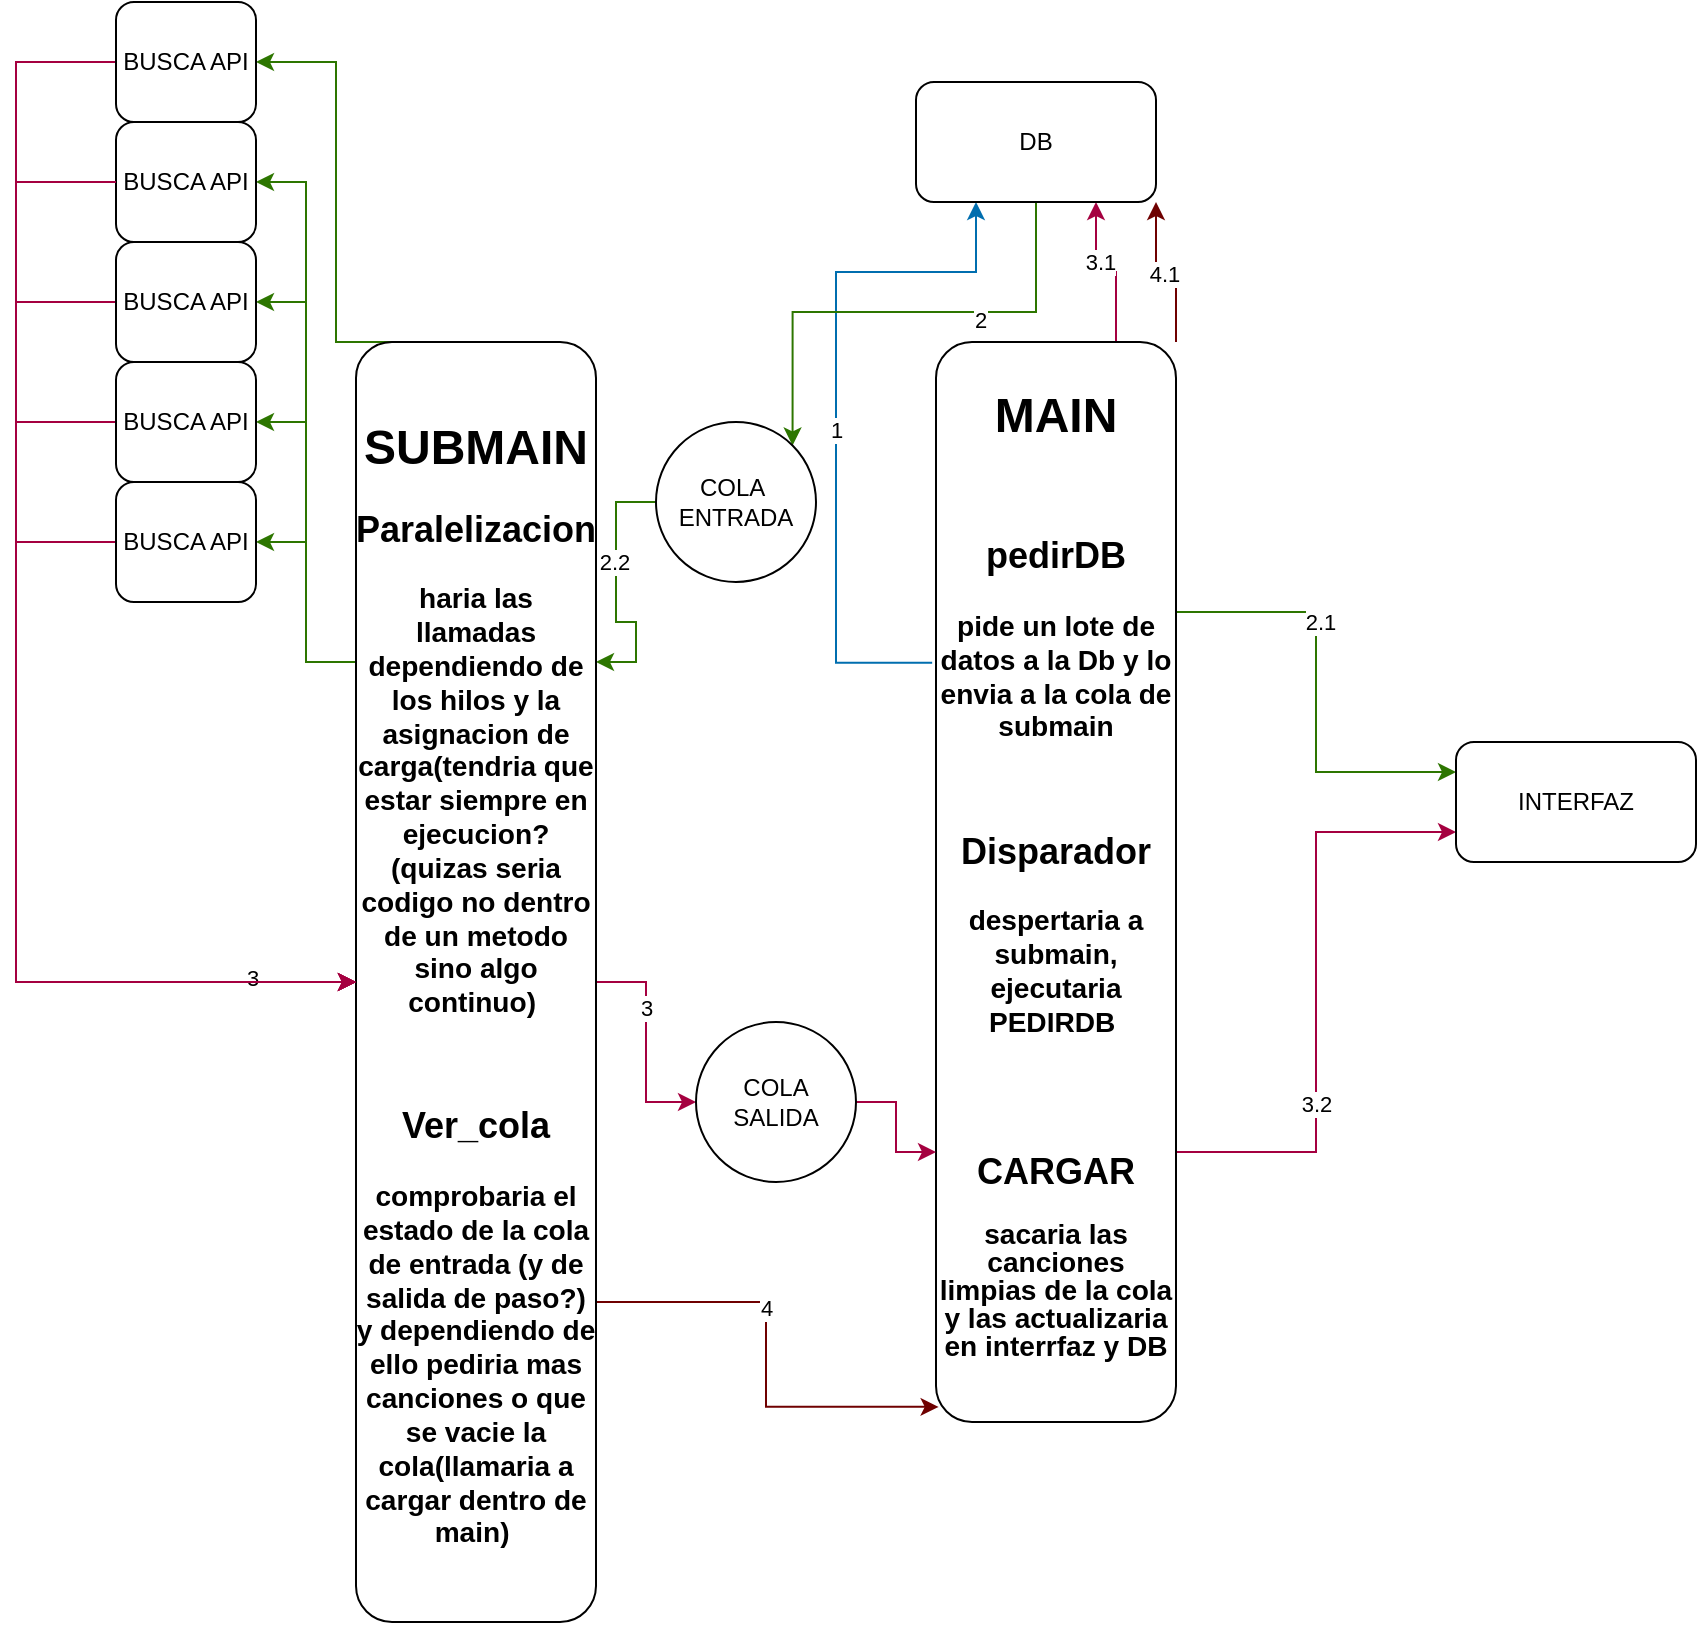 <mxfile version="21.7.5" type="device">
  <diagram name="Página-1" id="O3_Om-5JVYoKlNhVeVy2">
    <mxGraphModel dx="1690" dy="516" grid="1" gridSize="10" guides="1" tooltips="1" connect="1" arrows="1" fold="1" page="1" pageScale="1" pageWidth="827" pageHeight="1169" math="0" shadow="0">
      <root>
        <mxCell id="0" />
        <mxCell id="1" parent="0" />
        <mxCell id="ptLdcvkMg68LxA36CNZo-10" value="" style="edgeStyle=orthogonalEdgeStyle;rounded=0;orthogonalLoop=1;jettySize=auto;html=1;exitX=0;exitY=0.5;exitDx=0;exitDy=0;entryX=1;entryY=0.25;entryDx=0;entryDy=0;fillColor=#60a917;strokeColor=#2D7600;" parent="1" source="ptLdcvkMg68LxA36CNZo-45" target="ptLdcvkMg68LxA36CNZo-4" edge="1">
          <mxGeometry relative="1" as="geometry" />
        </mxCell>
        <mxCell id="ptLdcvkMg68LxA36CNZo-32" value="2.2" style="edgeLabel;html=1;align=center;verticalAlign=middle;resizable=0;points=[];" parent="ptLdcvkMg68LxA36CNZo-10" vertex="1" connectable="0">
          <mxGeometry x="-0.23" y="-1" relative="1" as="geometry">
            <mxPoint as="offset" />
          </mxGeometry>
        </mxCell>
        <mxCell id="ptLdcvkMg68LxA36CNZo-25" style="edgeStyle=orthogonalEdgeStyle;rounded=0;orthogonalLoop=1;jettySize=auto;html=1;exitX=-0.016;exitY=0.297;exitDx=0;exitDy=0;entryX=0.25;entryY=1;entryDx=0;entryDy=0;fillColor=#1ba1e2;strokeColor=#006EAF;exitPerimeter=0;" parent="1" source="ptLdcvkMg68LxA36CNZo-1" target="ptLdcvkMg68LxA36CNZo-3" edge="1">
          <mxGeometry relative="1" as="geometry">
            <Array as="points">
              <mxPoint x="200" y="330" />
              <mxPoint x="200" y="135" />
              <mxPoint x="270" y="135" />
            </Array>
          </mxGeometry>
        </mxCell>
        <mxCell id="ptLdcvkMg68LxA36CNZo-29" value="1" style="edgeLabel;html=1;align=center;verticalAlign=middle;resizable=0;points=[];" parent="ptLdcvkMg68LxA36CNZo-25" vertex="1" connectable="0">
          <mxGeometry x="-0.057" relative="1" as="geometry">
            <mxPoint as="offset" />
          </mxGeometry>
        </mxCell>
        <mxCell id="ptLdcvkMg68LxA36CNZo-27" style="edgeStyle=orthogonalEdgeStyle;rounded=0;orthogonalLoop=1;jettySize=auto;html=1;exitX=1;exitY=0.25;exitDx=0;exitDy=0;entryX=0;entryY=0.25;entryDx=0;entryDy=0;fillColor=#60a917;strokeColor=#2D7600;" parent="1" source="ptLdcvkMg68LxA36CNZo-1" target="ptLdcvkMg68LxA36CNZo-2" edge="1">
          <mxGeometry relative="1" as="geometry" />
        </mxCell>
        <mxCell id="ptLdcvkMg68LxA36CNZo-31" value="2.1" style="edgeLabel;html=1;align=center;verticalAlign=middle;resizable=0;points=[];" parent="ptLdcvkMg68LxA36CNZo-27" vertex="1" connectable="0">
          <mxGeometry x="-0.325" y="2" relative="1" as="geometry">
            <mxPoint as="offset" />
          </mxGeometry>
        </mxCell>
        <mxCell id="ptLdcvkMg68LxA36CNZo-28" style="edgeStyle=orthogonalEdgeStyle;rounded=0;orthogonalLoop=1;jettySize=auto;html=1;exitX=1;exitY=0.75;exitDx=0;exitDy=0;entryX=0;entryY=0.75;entryDx=0;entryDy=0;fillColor=#d80073;strokeColor=#A50040;" parent="1" source="ptLdcvkMg68LxA36CNZo-1" target="ptLdcvkMg68LxA36CNZo-2" edge="1">
          <mxGeometry relative="1" as="geometry" />
        </mxCell>
        <mxCell id="ptLdcvkMg68LxA36CNZo-37" value="3.2" style="edgeLabel;html=1;align=center;verticalAlign=middle;resizable=0;points=[];" parent="ptLdcvkMg68LxA36CNZo-28" vertex="1" connectable="0">
          <mxGeometry x="-0.375" relative="1" as="geometry">
            <mxPoint as="offset" />
          </mxGeometry>
        </mxCell>
        <mxCell id="ptLdcvkMg68LxA36CNZo-35" style="edgeStyle=orthogonalEdgeStyle;rounded=0;orthogonalLoop=1;jettySize=auto;html=1;exitX=0.75;exitY=0;exitDx=0;exitDy=0;entryX=0.75;entryY=1;entryDx=0;entryDy=0;fillColor=#d80073;strokeColor=#A50040;" parent="1" source="ptLdcvkMg68LxA36CNZo-1" target="ptLdcvkMg68LxA36CNZo-3" edge="1">
          <mxGeometry relative="1" as="geometry" />
        </mxCell>
        <mxCell id="ptLdcvkMg68LxA36CNZo-36" value="3.1" style="edgeLabel;html=1;align=center;verticalAlign=middle;resizable=0;points=[];" parent="ptLdcvkMg68LxA36CNZo-35" vertex="1" connectable="0">
          <mxGeometry x="0.257" y="-2" relative="1" as="geometry">
            <mxPoint as="offset" />
          </mxGeometry>
        </mxCell>
        <mxCell id="ptLdcvkMg68LxA36CNZo-40" style="edgeStyle=orthogonalEdgeStyle;rounded=0;orthogonalLoop=1;jettySize=auto;html=1;exitX=1;exitY=0;exitDx=0;exitDy=0;entryX=1;entryY=1;entryDx=0;entryDy=0;fillColor=#a20025;strokeColor=#6F0000;" parent="1" source="ptLdcvkMg68LxA36CNZo-1" target="ptLdcvkMg68LxA36CNZo-3" edge="1">
          <mxGeometry relative="1" as="geometry" />
        </mxCell>
        <mxCell id="ptLdcvkMg68LxA36CNZo-41" value="4.1" style="edgeLabel;html=1;align=center;verticalAlign=middle;resizable=0;points=[];" parent="ptLdcvkMg68LxA36CNZo-40" vertex="1" connectable="0">
          <mxGeometry x="0.029" y="1" relative="1" as="geometry">
            <mxPoint as="offset" />
          </mxGeometry>
        </mxCell>
        <mxCell id="ptLdcvkMg68LxA36CNZo-1" value="&lt;h1&gt;MAIN&lt;/h1&gt;&lt;br&gt;&lt;h2&gt;pedirDB&lt;/h2&gt;&lt;h3&gt;pide un lote de datos a la Db y lo envia a la cola de submain&lt;/h3&gt;&lt;div&gt;&lt;br&gt;&lt;/div&gt;&lt;h2&gt;Disparador&lt;/h2&gt;&lt;h3&gt;despertaria a submain, ejecutaria PEDIRDB&amp;nbsp;&lt;/h3&gt;&lt;div&gt;&lt;br&gt;&lt;/div&gt;&lt;div&gt;&lt;br&gt;&lt;/div&gt;&lt;h2 style=&quot;line-height: 100%;&quot;&gt;CARGAR&lt;/h2&gt;&lt;h3 style=&quot;line-height: 100%;&quot;&gt;sacaria las canciones limpias de la cola y las actualizaria en interrfaz y DB&lt;/h3&gt;&lt;div&gt;&lt;br&gt;&lt;/div&gt;&lt;div&gt;&lt;br&gt;&lt;/div&gt;" style="rounded=1;whiteSpace=wrap;html=1;verticalAlign=top;" parent="1" vertex="1">
          <mxGeometry x="250" y="170" width="120" height="540" as="geometry" />
        </mxCell>
        <mxCell id="ptLdcvkMg68LxA36CNZo-2" value="INTERFAZ" style="rounded=1;whiteSpace=wrap;html=1;" parent="1" vertex="1">
          <mxGeometry x="510" y="370" width="120" height="60" as="geometry" />
        </mxCell>
        <mxCell id="ptLdcvkMg68LxA36CNZo-26" style="edgeStyle=orthogonalEdgeStyle;rounded=0;orthogonalLoop=1;jettySize=auto;html=1;exitX=0.5;exitY=1;exitDx=0;exitDy=0;entryX=1;entryY=0;entryDx=0;entryDy=0;fillColor=#60a917;strokeColor=#2D7600;" parent="1" source="ptLdcvkMg68LxA36CNZo-3" target="ptLdcvkMg68LxA36CNZo-45" edge="1">
          <mxGeometry relative="1" as="geometry" />
        </mxCell>
        <mxCell id="ptLdcvkMg68LxA36CNZo-30" value="2" style="edgeLabel;html=1;align=center;verticalAlign=middle;resizable=0;points=[];" parent="ptLdcvkMg68LxA36CNZo-26" vertex="1" connectable="0">
          <mxGeometry x="-0.314" y="4" relative="1" as="geometry">
            <mxPoint as="offset" />
          </mxGeometry>
        </mxCell>
        <mxCell id="ptLdcvkMg68LxA36CNZo-3" value="DB" style="rounded=1;whiteSpace=wrap;html=1;" parent="1" vertex="1">
          <mxGeometry x="240" y="40" width="120" height="60" as="geometry" />
        </mxCell>
        <mxCell id="ptLdcvkMg68LxA36CNZo-13" style="edgeStyle=orthogonalEdgeStyle;rounded=0;orthogonalLoop=1;jettySize=auto;html=1;exitX=0;exitY=0.25;exitDx=0;exitDy=0;entryX=1;entryY=0.5;entryDx=0;entryDy=0;fillColor=#60a917;strokeColor=#2D7600;" parent="1" source="ptLdcvkMg68LxA36CNZo-4" target="ptLdcvkMg68LxA36CNZo-9" edge="1">
          <mxGeometry relative="1" as="geometry">
            <Array as="points">
              <mxPoint y="170" />
              <mxPoint x="-50" y="170" />
              <mxPoint x="-50" y="30" />
            </Array>
          </mxGeometry>
        </mxCell>
        <mxCell id="ptLdcvkMg68LxA36CNZo-14" style="edgeStyle=orthogonalEdgeStyle;rounded=0;orthogonalLoop=1;jettySize=auto;html=1;exitX=0;exitY=0.25;exitDx=0;exitDy=0;entryX=1;entryY=0.5;entryDx=0;entryDy=0;fillColor=#60a917;strokeColor=#2D7600;" parent="1" source="ptLdcvkMg68LxA36CNZo-4" target="ptLdcvkMg68LxA36CNZo-8" edge="1">
          <mxGeometry relative="1" as="geometry" />
        </mxCell>
        <mxCell id="ptLdcvkMg68LxA36CNZo-15" style="edgeStyle=orthogonalEdgeStyle;rounded=0;orthogonalLoop=1;jettySize=auto;html=1;exitX=0;exitY=0.25;exitDx=0;exitDy=0;fillColor=#60a917;strokeColor=#2D7600;" parent="1" source="ptLdcvkMg68LxA36CNZo-4" target="ptLdcvkMg68LxA36CNZo-7" edge="1">
          <mxGeometry relative="1" as="geometry" />
        </mxCell>
        <mxCell id="ptLdcvkMg68LxA36CNZo-16" style="edgeStyle=orthogonalEdgeStyle;rounded=0;orthogonalLoop=1;jettySize=auto;html=1;exitX=0;exitY=0.25;exitDx=0;exitDy=0;entryX=1;entryY=0.5;entryDx=0;entryDy=0;fillColor=#60a917;strokeColor=#2D7600;" parent="1" source="ptLdcvkMg68LxA36CNZo-4" target="ptLdcvkMg68LxA36CNZo-6" edge="1">
          <mxGeometry relative="1" as="geometry" />
        </mxCell>
        <mxCell id="ptLdcvkMg68LxA36CNZo-17" style="edgeStyle=orthogonalEdgeStyle;rounded=0;orthogonalLoop=1;jettySize=auto;html=1;exitX=0;exitY=0.25;exitDx=0;exitDy=0;entryX=1;entryY=0.5;entryDx=0;entryDy=0;fillColor=#60a917;strokeColor=#2D7600;" parent="1" source="ptLdcvkMg68LxA36CNZo-4" target="ptLdcvkMg68LxA36CNZo-5" edge="1">
          <mxGeometry relative="1" as="geometry" />
        </mxCell>
        <mxCell id="ptLdcvkMg68LxA36CNZo-24" style="edgeStyle=orthogonalEdgeStyle;rounded=0;orthogonalLoop=1;jettySize=auto;html=1;exitX=1;exitY=0.5;exitDx=0;exitDy=0;fillColor=#d80073;strokeColor=#A50040;" parent="1" source="ptLdcvkMg68LxA36CNZo-4" target="ptLdcvkMg68LxA36CNZo-43" edge="1">
          <mxGeometry relative="1" as="geometry" />
        </mxCell>
        <mxCell id="ptLdcvkMg68LxA36CNZo-34" value="3" style="edgeLabel;html=1;align=center;verticalAlign=middle;resizable=0;points=[];" parent="ptLdcvkMg68LxA36CNZo-24" vertex="1" connectable="0">
          <mxGeometry x="-0.306" relative="1" as="geometry">
            <mxPoint as="offset" />
          </mxGeometry>
        </mxCell>
        <mxCell id="ptLdcvkMg68LxA36CNZo-38" style="edgeStyle=orthogonalEdgeStyle;rounded=0;orthogonalLoop=1;jettySize=auto;html=1;exitX=1;exitY=0.75;exitDx=0;exitDy=0;entryX=0.011;entryY=0.986;entryDx=0;entryDy=0;fillColor=#a20025;strokeColor=#6F0000;entryPerimeter=0;" parent="1" source="ptLdcvkMg68LxA36CNZo-4" target="ptLdcvkMg68LxA36CNZo-1" edge="1">
          <mxGeometry relative="1" as="geometry" />
        </mxCell>
        <mxCell id="ptLdcvkMg68LxA36CNZo-39" value="4" style="edgeLabel;html=1;align=center;verticalAlign=middle;resizable=0;points=[];" parent="ptLdcvkMg68LxA36CNZo-38" vertex="1" connectable="0">
          <mxGeometry x="-0.215" relative="1" as="geometry">
            <mxPoint as="offset" />
          </mxGeometry>
        </mxCell>
        <mxCell id="ptLdcvkMg68LxA36CNZo-4" value="&lt;h1&gt;SUBMAIN&lt;/h1&gt;&lt;h2&gt;Paralelizacion&lt;/h2&gt;&lt;h3&gt;haria las llamadas dependiendo de los hilos y la asignacion de carga(tendria que estar siempre en ejecucion?(quizas seria codigo no dentro de un metodo sino algo continuo)&amp;nbsp;&lt;/h3&gt;&lt;div&gt;&lt;br&gt;&lt;/div&gt;&lt;h2&gt;Ver_cola&lt;/h2&gt;&lt;h3&gt;comprobaria el estado de la cola de entrada (y de salida de paso?) y dependiendo de ello pediria mas canciones o que se vacie la cola(llamaria a cargar dentro de main)&amp;nbsp;&lt;/h3&gt;" style="rounded=1;whiteSpace=wrap;html=1;" parent="1" vertex="1">
          <mxGeometry x="-40" y="170" width="120" height="640" as="geometry" />
        </mxCell>
        <mxCell id="ptLdcvkMg68LxA36CNZo-22" style="edgeStyle=orthogonalEdgeStyle;rounded=0;orthogonalLoop=1;jettySize=auto;html=1;exitX=0;exitY=0.5;exitDx=0;exitDy=0;fillColor=#d80073;strokeColor=#A50040;entryX=0;entryY=0.5;entryDx=0;entryDy=0;" parent="1" source="ptLdcvkMg68LxA36CNZo-5" target="ptLdcvkMg68LxA36CNZo-4" edge="1">
          <mxGeometry relative="1" as="geometry">
            <mxPoint x="60" y="230" as="targetPoint" />
            <Array as="points">
              <mxPoint x="-210" y="270" />
              <mxPoint x="-210" y="490" />
            </Array>
          </mxGeometry>
        </mxCell>
        <mxCell id="ptLdcvkMg68LxA36CNZo-5" value="BUSCA API" style="rounded=1;whiteSpace=wrap;html=1;" parent="1" vertex="1">
          <mxGeometry x="-160" y="240" width="70" height="60" as="geometry" />
        </mxCell>
        <mxCell id="ptLdcvkMg68LxA36CNZo-21" style="edgeStyle=orthogonalEdgeStyle;rounded=0;orthogonalLoop=1;jettySize=auto;html=1;exitX=0;exitY=0.5;exitDx=0;exitDy=0;fillColor=#d80073;strokeColor=#A50040;entryX=0;entryY=0.5;entryDx=0;entryDy=0;" parent="1" source="ptLdcvkMg68LxA36CNZo-6" target="ptLdcvkMg68LxA36CNZo-4" edge="1">
          <mxGeometry relative="1" as="geometry">
            <mxPoint x="60" y="230" as="targetPoint" />
            <Array as="points">
              <mxPoint x="-210" y="210" />
              <mxPoint x="-210" y="490" />
            </Array>
          </mxGeometry>
        </mxCell>
        <mxCell id="ptLdcvkMg68LxA36CNZo-6" value="BUSCA API" style="rounded=1;whiteSpace=wrap;html=1;" parent="1" vertex="1">
          <mxGeometry x="-160" y="180" width="70" height="60" as="geometry" />
        </mxCell>
        <mxCell id="ptLdcvkMg68LxA36CNZo-20" style="edgeStyle=orthogonalEdgeStyle;rounded=0;orthogonalLoop=1;jettySize=auto;html=1;exitX=0;exitY=0.5;exitDx=0;exitDy=0;fillColor=#d80073;strokeColor=#A50040;entryX=0;entryY=0.5;entryDx=0;entryDy=0;" parent="1" source="ptLdcvkMg68LxA36CNZo-7" target="ptLdcvkMg68LxA36CNZo-4" edge="1">
          <mxGeometry relative="1" as="geometry">
            <mxPoint x="60" y="230" as="targetPoint" />
            <Array as="points">
              <mxPoint x="-210" y="150" />
              <mxPoint x="-210" y="490" />
            </Array>
          </mxGeometry>
        </mxCell>
        <mxCell id="ptLdcvkMg68LxA36CNZo-7" value="BUSCA API" style="rounded=1;whiteSpace=wrap;html=1;" parent="1" vertex="1">
          <mxGeometry x="-160" y="120" width="70" height="60" as="geometry" />
        </mxCell>
        <mxCell id="ptLdcvkMg68LxA36CNZo-8" value="BUSCA API" style="rounded=1;whiteSpace=wrap;html=1;" parent="1" vertex="1">
          <mxGeometry x="-160" y="60" width="70" height="60" as="geometry" />
        </mxCell>
        <mxCell id="ptLdcvkMg68LxA36CNZo-19" style="edgeStyle=orthogonalEdgeStyle;rounded=0;orthogonalLoop=1;jettySize=auto;html=1;exitX=0;exitY=0.5;exitDx=0;exitDy=0;fillColor=#d80073;strokeColor=#A50040;entryX=0;entryY=0.5;entryDx=0;entryDy=0;" parent="1" target="ptLdcvkMg68LxA36CNZo-4" edge="1">
          <mxGeometry relative="1" as="geometry">
            <mxPoint x="-160" y="90" as="sourcePoint" />
            <mxPoint x="60" y="860" as="targetPoint" />
            <Array as="points">
              <mxPoint x="-210" y="90" />
              <mxPoint x="-210" y="490" />
            </Array>
          </mxGeometry>
        </mxCell>
        <mxCell id="ptLdcvkMg68LxA36CNZo-33" value="3" style="edgeLabel;html=1;align=center;verticalAlign=middle;resizable=0;points=[];" parent="ptLdcvkMg68LxA36CNZo-19" vertex="1" connectable="0">
          <mxGeometry x="0.83" y="2" relative="1" as="geometry">
            <mxPoint as="offset" />
          </mxGeometry>
        </mxCell>
        <mxCell id="ptLdcvkMg68LxA36CNZo-42" style="edgeStyle=orthogonalEdgeStyle;rounded=0;orthogonalLoop=1;jettySize=auto;html=1;exitX=0;exitY=0.5;exitDx=0;exitDy=0;entryX=0;entryY=0.5;entryDx=0;entryDy=0;fillColor=#d80073;strokeColor=#A50040;" parent="1" source="ptLdcvkMg68LxA36CNZo-9" target="ptLdcvkMg68LxA36CNZo-4" edge="1">
          <mxGeometry relative="1" as="geometry">
            <Array as="points">
              <mxPoint x="-210" y="30" />
              <mxPoint x="-210" y="490" />
            </Array>
          </mxGeometry>
        </mxCell>
        <mxCell id="ptLdcvkMg68LxA36CNZo-9" value="BUSCA API" style="rounded=1;whiteSpace=wrap;html=1;" parent="1" vertex="1">
          <mxGeometry x="-160" width="70" height="60" as="geometry" />
        </mxCell>
        <mxCell id="ptLdcvkMg68LxA36CNZo-44" style="edgeStyle=orthogonalEdgeStyle;rounded=0;orthogonalLoop=1;jettySize=auto;html=1;exitX=1;exitY=0.5;exitDx=0;exitDy=0;entryX=0;entryY=0.75;entryDx=0;entryDy=0;fillColor=#d80073;strokeColor=#A50040;" parent="1" source="ptLdcvkMg68LxA36CNZo-43" target="ptLdcvkMg68LxA36CNZo-1" edge="1">
          <mxGeometry relative="1" as="geometry" />
        </mxCell>
        <mxCell id="ptLdcvkMg68LxA36CNZo-43" value="COLA SALIDA" style="ellipse;whiteSpace=wrap;html=1;aspect=fixed;" parent="1" vertex="1">
          <mxGeometry x="130" y="510" width="80" height="80" as="geometry" />
        </mxCell>
        <mxCell id="ptLdcvkMg68LxA36CNZo-45" value="COLA&amp;nbsp;&lt;br&gt;ENTRADA" style="ellipse;whiteSpace=wrap;html=1;aspect=fixed;" parent="1" vertex="1">
          <mxGeometry x="110" y="210" width="80" height="80" as="geometry" />
        </mxCell>
      </root>
    </mxGraphModel>
  </diagram>
</mxfile>
